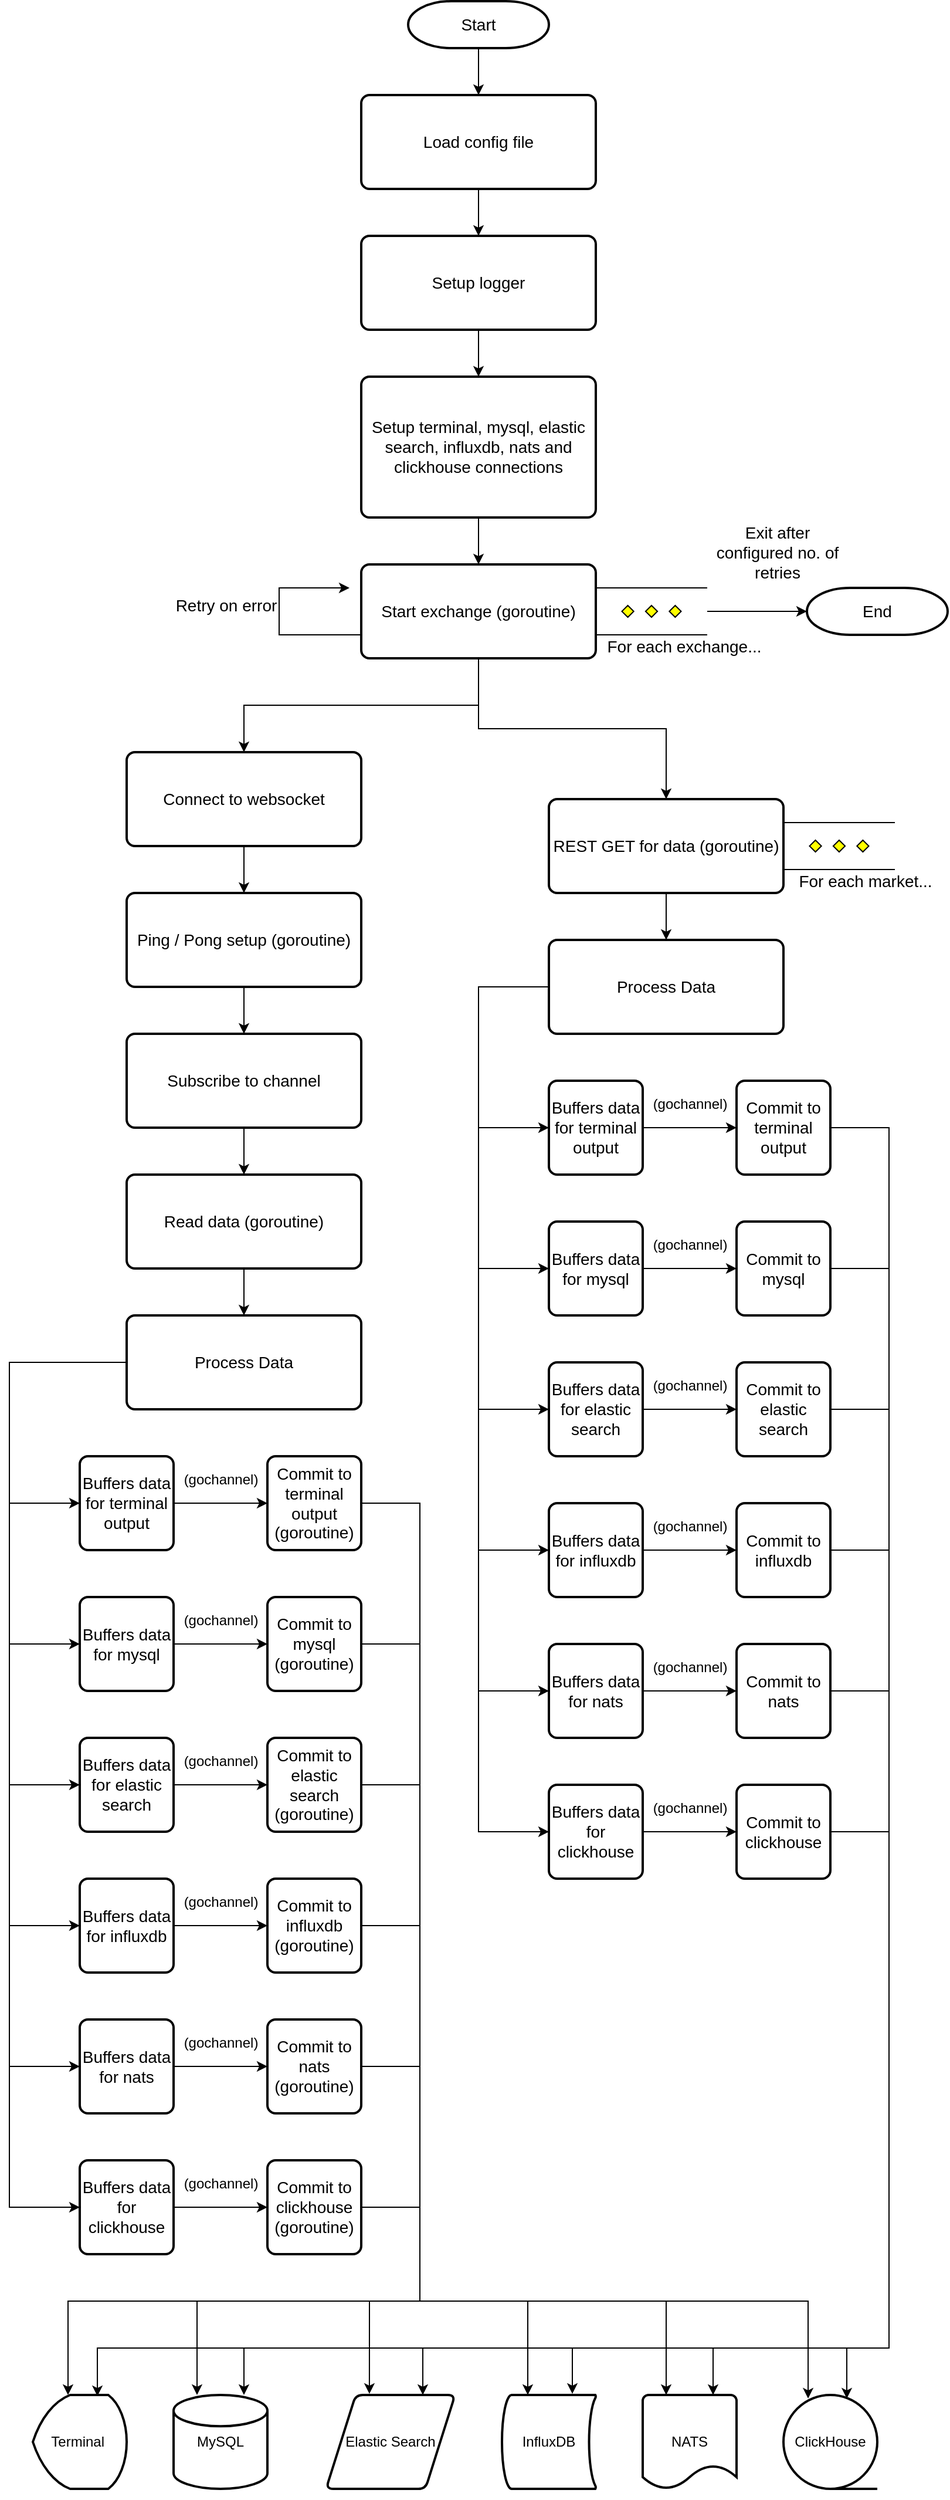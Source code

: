 <mxfile version="15.2.2" type="device"><diagram id="nj0SyaxEM5imVlr9Pog-" name="Page-1"><mxGraphModel dx="1350" dy="713" grid="1" gridSize="10" guides="1" tooltips="1" connect="1" arrows="1" fold="1" page="1" pageScale="1" pageWidth="827" pageHeight="1169" math="0" shadow="0"><root><mxCell id="0"/><mxCell id="1" parent="0"/><mxCell id="0Ran6_jZ-E7nEoarSWQj-3" value="" style="edgeStyle=orthogonalEdgeStyle;rounded=0;orthogonalLoop=1;jettySize=auto;html=1;" parent="1" source="0Ran6_jZ-E7nEoarSWQj-1" target="0Ran6_jZ-E7nEoarSWQj-2" edge="1"><mxGeometry relative="1" as="geometry"/></mxCell><mxCell id="0Ran6_jZ-E7nEoarSWQj-1" value="&lt;font style=&quot;font-size: 14px&quot;&gt;Start&lt;/font&gt;" style="strokeWidth=2;html=1;shape=mxgraph.flowchart.terminator;whiteSpace=wrap;" parent="1" vertex="1"><mxGeometry x="360" y="40" width="120" height="40" as="geometry"/></mxCell><mxCell id="0Ran6_jZ-E7nEoarSWQj-5" value="" style="edgeStyle=orthogonalEdgeStyle;rounded=0;orthogonalLoop=1;jettySize=auto;html=1;" parent="1" source="0Ran6_jZ-E7nEoarSWQj-2" target="0Ran6_jZ-E7nEoarSWQj-4" edge="1"><mxGeometry relative="1" as="geometry"/></mxCell><mxCell id="0Ran6_jZ-E7nEoarSWQj-2" value="&lt;font style=&quot;font-size: 14px&quot;&gt;Load config file&lt;/font&gt;" style="rounded=1;whiteSpace=wrap;html=1;absoluteArcSize=1;arcSize=14;strokeWidth=2;" parent="1" vertex="1"><mxGeometry x="320" y="120" width="200" height="80" as="geometry"/></mxCell><mxCell id="0Ran6_jZ-E7nEoarSWQj-19" value="" style="edgeStyle=orthogonalEdgeStyle;rounded=0;orthogonalLoop=1;jettySize=auto;html=1;" parent="1" source="0Ran6_jZ-E7nEoarSWQj-4" target="0Ran6_jZ-E7nEoarSWQj-18" edge="1"><mxGeometry relative="1" as="geometry"/></mxCell><mxCell id="0Ran6_jZ-E7nEoarSWQj-4" value="&lt;font style=&quot;font-size: 14px&quot;&gt;Setup logger&lt;/font&gt;" style="rounded=1;whiteSpace=wrap;html=1;absoluteArcSize=1;arcSize=14;strokeWidth=2;" parent="1" vertex="1"><mxGeometry x="320" y="240" width="200" height="80" as="geometry"/></mxCell><mxCell id="0Ran6_jZ-E7nEoarSWQj-7" style="edgeStyle=orthogonalEdgeStyle;rounded=0;orthogonalLoop=1;jettySize=auto;html=1;exitX=0.5;exitY=1;exitDx=0;exitDy=0;" parent="1" edge="1"><mxGeometry relative="1" as="geometry"><mxPoint x="180" y="440" as="sourcePoint"/><mxPoint x="180" y="440" as="targetPoint"/></mxGeometry></mxCell><mxCell id="0Ran6_jZ-E7nEoarSWQj-37" style="edgeStyle=orthogonalEdgeStyle;rounded=0;orthogonalLoop=1;jettySize=auto;html=1;" parent="1" source="0Ran6_jZ-E7nEoarSWQj-18" target="0Ran6_jZ-E7nEoarSWQj-27" edge="1"><mxGeometry relative="1" as="geometry"/></mxCell><mxCell id="0Ran6_jZ-E7nEoarSWQj-18" value="&lt;font style=&quot;font-size: 14px&quot;&gt;Setup terminal, mysql, elastic search, influxdb, nats and clickhouse connections&lt;/font&gt;" style="rounded=1;whiteSpace=wrap;html=1;absoluteArcSize=1;arcSize=14;strokeWidth=2;" parent="1" vertex="1"><mxGeometry x="320" y="360" width="200" height="120" as="geometry"/></mxCell><mxCell id="0Ran6_jZ-E7nEoarSWQj-30" value="" style="edgeStyle=orthogonalEdgeStyle;rounded=0;orthogonalLoop=1;jettySize=auto;html=1;" parent="1" source="0Ran6_jZ-E7nEoarSWQj-27" target="0Ran6_jZ-E7nEoarSWQj-29" edge="1"><mxGeometry relative="1" as="geometry"/></mxCell><mxCell id="0Ran6_jZ-E7nEoarSWQj-36" style="edgeStyle=orthogonalEdgeStyle;rounded=0;orthogonalLoop=1;jettySize=auto;html=1;entryX=0.5;entryY=0;entryDx=0;entryDy=0;" parent="1" source="0Ran6_jZ-E7nEoarSWQj-27" target="0Ran6_jZ-E7nEoarSWQj-31" edge="1"><mxGeometry relative="1" as="geometry"/></mxCell><mxCell id="0Ran6_jZ-E7nEoarSWQj-125" style="edgeStyle=orthogonalEdgeStyle;rounded=0;orthogonalLoop=1;jettySize=auto;html=1;exitX=0;exitY=0.75;exitDx=0;exitDy=0;" parent="1" source="0Ran6_jZ-E7nEoarSWQj-27" edge="1"><mxGeometry relative="1" as="geometry"><mxPoint x="310" y="540" as="targetPoint"/><Array as="points"><mxPoint x="250" y="580"/><mxPoint x="250" y="540"/></Array></mxGeometry></mxCell><mxCell id="0Ran6_jZ-E7nEoarSWQj-27" value="&lt;font style=&quot;font-size: 14px&quot;&gt;Start exchange (goroutine)&lt;/font&gt;" style="rounded=1;whiteSpace=wrap;html=1;absoluteArcSize=1;arcSize=14;strokeWidth=2;" parent="1" vertex="1"><mxGeometry x="320" y="520" width="200" height="80" as="geometry"/></mxCell><mxCell id="0Ran6_jZ-E7nEoarSWQj-42" value="" style="edgeStyle=orthogonalEdgeStyle;rounded=0;orthogonalLoop=1;jettySize=auto;html=1;" parent="1" source="0Ran6_jZ-E7nEoarSWQj-29" target="0Ran6_jZ-E7nEoarSWQj-38" edge="1"><mxGeometry relative="1" as="geometry"/></mxCell><mxCell id="0Ran6_jZ-E7nEoarSWQj-29" value="&lt;font style=&quot;font-size: 14px&quot;&gt;Connect to websocket&lt;/font&gt;" style="rounded=1;whiteSpace=wrap;html=1;absoluteArcSize=1;arcSize=14;strokeWidth=2;" parent="1" vertex="1"><mxGeometry x="120" y="680" width="200" height="80" as="geometry"/></mxCell><mxCell id="lPeJgbhAkTsA2DEErzRC-4" value="" style="edgeStyle=orthogonalEdgeStyle;rounded=0;orthogonalLoop=1;jettySize=auto;html=1;" parent="1" source="0Ran6_jZ-E7nEoarSWQj-31" target="lPeJgbhAkTsA2DEErzRC-3" edge="1"><mxGeometry relative="1" as="geometry"/></mxCell><mxCell id="0Ran6_jZ-E7nEoarSWQj-31" value="&lt;font style=&quot;font-size: 14px&quot;&gt;REST GET for data (goroutine)&lt;/font&gt;" style="rounded=1;whiteSpace=wrap;html=1;absoluteArcSize=1;arcSize=14;strokeWidth=2;" parent="1" vertex="1"><mxGeometry x="480" y="720" width="200" height="80" as="geometry"/></mxCell><mxCell id="0Ran6_jZ-E7nEoarSWQj-43" value="" style="edgeStyle=orthogonalEdgeStyle;rounded=0;orthogonalLoop=1;jettySize=auto;html=1;" parent="1" source="0Ran6_jZ-E7nEoarSWQj-38" target="0Ran6_jZ-E7nEoarSWQj-39" edge="1"><mxGeometry relative="1" as="geometry"/></mxCell><mxCell id="0Ran6_jZ-E7nEoarSWQj-38" value="&lt;font style=&quot;font-size: 14px&quot;&gt;Ping / Pong setup (goroutine)&lt;/font&gt;" style="rounded=1;whiteSpace=wrap;html=1;absoluteArcSize=1;arcSize=14;strokeWidth=2;" parent="1" vertex="1"><mxGeometry x="120" y="800" width="200" height="80" as="geometry"/></mxCell><mxCell id="0Ran6_jZ-E7nEoarSWQj-44" value="" style="edgeStyle=orthogonalEdgeStyle;rounded=0;orthogonalLoop=1;jettySize=auto;html=1;" parent="1" source="0Ran6_jZ-E7nEoarSWQj-39" target="0Ran6_jZ-E7nEoarSWQj-40" edge="1"><mxGeometry relative="1" as="geometry"/></mxCell><mxCell id="0Ran6_jZ-E7nEoarSWQj-39" value="&lt;font style=&quot;font-size: 14px&quot;&gt;Subscribe to channel&lt;/font&gt;" style="rounded=1;whiteSpace=wrap;html=1;absoluteArcSize=1;arcSize=14;strokeWidth=2;" parent="1" vertex="1"><mxGeometry x="120" y="920" width="200" height="80" as="geometry"/></mxCell><mxCell id="lPeJgbhAkTsA2DEErzRC-2" value="" style="edgeStyle=orthogonalEdgeStyle;rounded=0;orthogonalLoop=1;jettySize=auto;html=1;" parent="1" source="0Ran6_jZ-E7nEoarSWQj-40" target="0Ran6_jZ-E7nEoarSWQj-41" edge="1"><mxGeometry relative="1" as="geometry"/></mxCell><mxCell id="0Ran6_jZ-E7nEoarSWQj-40" value="&lt;font style=&quot;font-size: 14px&quot;&gt;Read data (goroutine)&lt;/font&gt;" style="rounded=1;whiteSpace=wrap;html=1;absoluteArcSize=1;arcSize=14;strokeWidth=2;" parent="1" vertex="1"><mxGeometry x="120" y="1040" width="200" height="80" as="geometry"/></mxCell><mxCell id="0GOr-FycC4wv-IRTNpeI-6" style="edgeStyle=orthogonalEdgeStyle;rounded=0;orthogonalLoop=1;jettySize=auto;html=1;entryX=0;entryY=0.5;entryDx=0;entryDy=0;" parent="1" source="0Ran6_jZ-E7nEoarSWQj-41" target="lPeJgbhAkTsA2DEErzRC-5" edge="1"><mxGeometry relative="1" as="geometry"><Array as="points"><mxPoint x="20" y="1200"/><mxPoint x="20" y="1320"/></Array></mxGeometry></mxCell><mxCell id="0GOr-FycC4wv-IRTNpeI-7" style="edgeStyle=orthogonalEdgeStyle;rounded=0;orthogonalLoop=1;jettySize=auto;html=1;entryX=0;entryY=0.5;entryDx=0;entryDy=0;" parent="1" source="0Ran6_jZ-E7nEoarSWQj-41" target="lPeJgbhAkTsA2DEErzRC-6" edge="1"><mxGeometry relative="1" as="geometry"><Array as="points"><mxPoint x="20" y="1200"/><mxPoint x="20" y="1440"/></Array></mxGeometry></mxCell><mxCell id="0GOr-FycC4wv-IRTNpeI-8" style="edgeStyle=orthogonalEdgeStyle;rounded=0;orthogonalLoop=1;jettySize=auto;html=1;entryX=0;entryY=0.5;entryDx=0;entryDy=0;" parent="1" source="0Ran6_jZ-E7nEoarSWQj-41" target="lPeJgbhAkTsA2DEErzRC-7" edge="1"><mxGeometry relative="1" as="geometry"><Array as="points"><mxPoint x="20" y="1200"/><mxPoint x="20" y="1560"/></Array></mxGeometry></mxCell><mxCell id="0GOr-FycC4wv-IRTNpeI-9" style="edgeStyle=orthogonalEdgeStyle;rounded=0;orthogonalLoop=1;jettySize=auto;html=1;entryX=0;entryY=0.5;entryDx=0;entryDy=0;" parent="1" source="0Ran6_jZ-E7nEoarSWQj-41" target="638JM8SUS4jUETbzMULe-2" edge="1"><mxGeometry relative="1" as="geometry"><Array as="points"><mxPoint x="20" y="1200"/><mxPoint x="20" y="1680"/></Array></mxGeometry></mxCell><mxCell id="0GOr-FycC4wv-IRTNpeI-10" style="edgeStyle=orthogonalEdgeStyle;rounded=0;orthogonalLoop=1;jettySize=auto;html=1;entryX=0;entryY=0.5;entryDx=0;entryDy=0;" parent="1" source="0Ran6_jZ-E7nEoarSWQj-41" target="0GOr-FycC4wv-IRTNpeI-1" edge="1"><mxGeometry relative="1" as="geometry"><Array as="points"><mxPoint x="20" y="1200"/><mxPoint x="20" y="1800"/></Array></mxGeometry></mxCell><mxCell id="Y1syIrDUX7Wak6PKTSCX-10" style="edgeStyle=orthogonalEdgeStyle;rounded=0;orthogonalLoop=1;jettySize=auto;html=1;entryX=0;entryY=0.5;entryDx=0;entryDy=0;" edge="1" parent="1" source="0Ran6_jZ-E7nEoarSWQj-41" target="Y1syIrDUX7Wak6PKTSCX-7"><mxGeometry relative="1" as="geometry"><mxPoint x="20" y="1920" as="targetPoint"/><Array as="points"><mxPoint x="20" y="1200"/><mxPoint x="20" y="1920"/></Array></mxGeometry></mxCell><mxCell id="0Ran6_jZ-E7nEoarSWQj-41" value="&lt;font style=&quot;font-size: 14px&quot;&gt;Process Data&lt;/font&gt;" style="rounded=1;whiteSpace=wrap;html=1;absoluteArcSize=1;arcSize=14;strokeWidth=2;" parent="1" vertex="1"><mxGeometry x="120" y="1160" width="200" height="80" as="geometry"/></mxCell><mxCell id="0Ran6_jZ-E7nEoarSWQj-128" style="edgeStyle=orthogonalEdgeStyle;rounded=0;orthogonalLoop=1;jettySize=auto;html=1;entryX=0;entryY=0.5;entryDx=0;entryDy=0;entryPerimeter=0;" parent="1" source="0Ran6_jZ-E7nEoarSWQj-46" target="0Ran6_jZ-E7nEoarSWQj-127" edge="1"><mxGeometry relative="1" as="geometry"/></mxCell><mxCell id="0Ran6_jZ-E7nEoarSWQj-46" value="" style="verticalLabelPosition=bottom;verticalAlign=top;html=1;shape=mxgraph.flowchart.parallel_mode;pointerEvents=1" parent="1" vertex="1"><mxGeometry x="520" y="540" width="95" height="40" as="geometry"/></mxCell><mxCell id="0Ran6_jZ-E7nEoarSWQj-47" value="&lt;font style=&quot;font-size: 14px&quot;&gt;For each exchange...&lt;/font&gt;" style="text;html=1;align=center;verticalAlign=middle;resizable=0;points=[];autosize=1;" parent="1" vertex="1"><mxGeometry x="520" y="580" width="150" height="20" as="geometry"/></mxCell><mxCell id="0Ran6_jZ-E7nEoarSWQj-53" value="" style="verticalLabelPosition=bottom;verticalAlign=top;html=1;shape=mxgraph.flowchart.parallel_mode;pointerEvents=1" parent="1" vertex="1"><mxGeometry x="680" y="740" width="95" height="40" as="geometry"/></mxCell><mxCell id="0Ran6_jZ-E7nEoarSWQj-58" value="&lt;font style=&quot;font-size: 14px&quot;&gt;For each market...&lt;/font&gt;" style="text;html=1;strokeColor=none;fillColor=none;align=center;verticalAlign=middle;whiteSpace=wrap;rounded=0;" parent="1" vertex="1"><mxGeometry x="690" y="770" width="120" height="40" as="geometry"/></mxCell><mxCell id="0Ran6_jZ-E7nEoarSWQj-126" value="&lt;font style=&quot;font-size: 14px&quot;&gt;Retry on error&lt;/font&gt;" style="text;html=1;strokeColor=none;fillColor=none;align=center;verticalAlign=middle;whiteSpace=wrap;rounded=0;" parent="1" vertex="1"><mxGeometry x="160" y="530" width="90" height="50" as="geometry"/></mxCell><mxCell id="0Ran6_jZ-E7nEoarSWQj-127" value="&lt;font style=&quot;font-size: 14px&quot;&gt;End&lt;/font&gt;" style="strokeWidth=2;html=1;shape=mxgraph.flowchart.terminator;whiteSpace=wrap;" parent="1" vertex="1"><mxGeometry x="700" y="540" width="120" height="40" as="geometry"/></mxCell><mxCell id="0Ran6_jZ-E7nEoarSWQj-129" value="&lt;font style=&quot;font-size: 14px&quot;&gt;Exit after configured no. of retries&lt;/font&gt;" style="text;html=1;strokeColor=none;fillColor=none;align=center;verticalAlign=middle;whiteSpace=wrap;rounded=0;" parent="1" vertex="1"><mxGeometry x="615" y="490" width="120" height="40" as="geometry"/></mxCell><mxCell id="0GOr-FycC4wv-IRTNpeI-12" style="edgeStyle=orthogonalEdgeStyle;rounded=0;orthogonalLoop=1;jettySize=auto;html=1;entryX=0;entryY=0.5;entryDx=0;entryDy=0;" parent="1" source="lPeJgbhAkTsA2DEErzRC-3" target="lPeJgbhAkTsA2DEErzRC-8" edge="1"><mxGeometry relative="1" as="geometry"><Array as="points"><mxPoint x="420" y="880"/><mxPoint x="420" y="1000"/></Array></mxGeometry></mxCell><mxCell id="0GOr-FycC4wv-IRTNpeI-13" style="edgeStyle=orthogonalEdgeStyle;rounded=0;orthogonalLoop=1;jettySize=auto;html=1;entryX=0;entryY=0.5;entryDx=0;entryDy=0;" parent="1" source="lPeJgbhAkTsA2DEErzRC-3" target="lPeJgbhAkTsA2DEErzRC-9" edge="1"><mxGeometry relative="1" as="geometry"><Array as="points"><mxPoint x="420" y="880"/><mxPoint x="420" y="1120"/></Array></mxGeometry></mxCell><mxCell id="0GOr-FycC4wv-IRTNpeI-15" style="edgeStyle=orthogonalEdgeStyle;rounded=0;orthogonalLoop=1;jettySize=auto;html=1;entryX=0;entryY=0.5;entryDx=0;entryDy=0;" parent="1" source="lPeJgbhAkTsA2DEErzRC-3" target="lPeJgbhAkTsA2DEErzRC-10" edge="1"><mxGeometry relative="1" as="geometry"><Array as="points"><mxPoint x="420" y="880"/><mxPoint x="420" y="1240"/></Array></mxGeometry></mxCell><mxCell id="0GOr-FycC4wv-IRTNpeI-16" style="edgeStyle=orthogonalEdgeStyle;rounded=0;orthogonalLoop=1;jettySize=auto;html=1;entryX=0;entryY=0.5;entryDx=0;entryDy=0;" parent="1" source="lPeJgbhAkTsA2DEErzRC-3" target="638JM8SUS4jUETbzMULe-10" edge="1"><mxGeometry relative="1" as="geometry"><Array as="points"><mxPoint x="420" y="880"/><mxPoint x="420" y="1360"/></Array></mxGeometry></mxCell><mxCell id="0GOr-FycC4wv-IRTNpeI-17" style="edgeStyle=orthogonalEdgeStyle;rounded=0;orthogonalLoop=1;jettySize=auto;html=1;entryX=0;entryY=0.5;entryDx=0;entryDy=0;" parent="1" source="lPeJgbhAkTsA2DEErzRC-3" target="0GOr-FycC4wv-IRTNpeI-3" edge="1"><mxGeometry relative="1" as="geometry"><Array as="points"><mxPoint x="420" y="880"/><mxPoint x="420" y="1480"/></Array></mxGeometry></mxCell><mxCell id="Y1syIrDUX7Wak6PKTSCX-15" style="edgeStyle=orthogonalEdgeStyle;rounded=0;orthogonalLoop=1;jettySize=auto;html=1;entryX=0;entryY=0.5;entryDx=0;entryDy=0;" edge="1" parent="1" source="lPeJgbhAkTsA2DEErzRC-3" target="Y1syIrDUX7Wak6PKTSCX-13"><mxGeometry relative="1" as="geometry"><Array as="points"><mxPoint x="420" y="880"/><mxPoint x="420" y="1600"/></Array></mxGeometry></mxCell><mxCell id="lPeJgbhAkTsA2DEErzRC-3" value="&lt;font style=&quot;font-size: 14px&quot;&gt;Process Data&lt;/font&gt;" style="rounded=1;whiteSpace=wrap;html=1;absoluteArcSize=1;arcSize=14;strokeWidth=2;" parent="1" vertex="1"><mxGeometry x="480" y="840" width="200" height="80" as="geometry"/></mxCell><mxCell id="0GOr-FycC4wv-IRTNpeI-22" style="edgeStyle=orthogonalEdgeStyle;rounded=0;orthogonalLoop=1;jettySize=auto;html=1;exitX=1;exitY=0.5;exitDx=0;exitDy=0;" parent="1" source="lPeJgbhAkTsA2DEErzRC-5" target="lPeJgbhAkTsA2DEErzRC-17" edge="1"><mxGeometry relative="1" as="geometry"/></mxCell><mxCell id="lPeJgbhAkTsA2DEErzRC-5" value="&lt;font style=&quot;font-size: 14px&quot;&gt;Buffers data for terminal output&lt;/font&gt;" style="rounded=1;whiteSpace=wrap;html=1;absoluteArcSize=1;arcSize=14;strokeWidth=2;" parent="1" vertex="1"><mxGeometry x="80" y="1280" width="80" height="80" as="geometry"/></mxCell><mxCell id="0GOr-FycC4wv-IRTNpeI-21" style="edgeStyle=orthogonalEdgeStyle;rounded=0;orthogonalLoop=1;jettySize=auto;html=1;entryX=0;entryY=0.5;entryDx=0;entryDy=0;" parent="1" source="lPeJgbhAkTsA2DEErzRC-6" target="lPeJgbhAkTsA2DEErzRC-18" edge="1"><mxGeometry relative="1" as="geometry"/></mxCell><mxCell id="lPeJgbhAkTsA2DEErzRC-6" value="&lt;font style=&quot;font-size: 14px&quot;&gt;Buffers data for mysql&lt;/font&gt;" style="rounded=1;whiteSpace=wrap;html=1;absoluteArcSize=1;arcSize=14;strokeWidth=2;" parent="1" vertex="1"><mxGeometry x="80" y="1400" width="80" height="80" as="geometry"/></mxCell><mxCell id="0GOr-FycC4wv-IRTNpeI-20" style="edgeStyle=orthogonalEdgeStyle;rounded=0;orthogonalLoop=1;jettySize=auto;html=1;exitX=1;exitY=0.5;exitDx=0;exitDy=0;entryX=0;entryY=0.5;entryDx=0;entryDy=0;" parent="1" source="lPeJgbhAkTsA2DEErzRC-7" target="lPeJgbhAkTsA2DEErzRC-19" edge="1"><mxGeometry relative="1" as="geometry"/></mxCell><mxCell id="lPeJgbhAkTsA2DEErzRC-7" value="&lt;font style=&quot;font-size: 14px&quot;&gt;Buffers data for elastic search&lt;/font&gt;" style="rounded=1;whiteSpace=wrap;html=1;absoluteArcSize=1;arcSize=14;strokeWidth=2;" parent="1" vertex="1"><mxGeometry x="80" y="1520" width="80" height="80" as="geometry"/></mxCell><mxCell id="0GOr-FycC4wv-IRTNpeI-23" style="edgeStyle=orthogonalEdgeStyle;rounded=0;orthogonalLoop=1;jettySize=auto;html=1;exitX=1;exitY=0.5;exitDx=0;exitDy=0;entryX=0;entryY=0.5;entryDx=0;entryDy=0;" parent="1" source="lPeJgbhAkTsA2DEErzRC-8" target="lPeJgbhAkTsA2DEErzRC-35" edge="1"><mxGeometry relative="1" as="geometry"/></mxCell><mxCell id="lPeJgbhAkTsA2DEErzRC-8" value="&lt;font style=&quot;font-size: 14px&quot;&gt;Buffers data for terminal output&lt;/font&gt;" style="rounded=1;whiteSpace=wrap;html=1;absoluteArcSize=1;arcSize=14;strokeWidth=2;" parent="1" vertex="1"><mxGeometry x="480" y="960" width="80" height="80" as="geometry"/></mxCell><mxCell id="0GOr-FycC4wv-IRTNpeI-24" style="edgeStyle=orthogonalEdgeStyle;rounded=0;orthogonalLoop=1;jettySize=auto;html=1;exitX=1;exitY=0.5;exitDx=0;exitDy=0;entryX=0;entryY=0.5;entryDx=0;entryDy=0;" parent="1" source="lPeJgbhAkTsA2DEErzRC-9" target="lPeJgbhAkTsA2DEErzRC-36" edge="1"><mxGeometry relative="1" as="geometry"/></mxCell><mxCell id="lPeJgbhAkTsA2DEErzRC-9" value="&lt;font style=&quot;font-size: 14px&quot;&gt;Buffers data for mysql&lt;/font&gt;" style="rounded=1;whiteSpace=wrap;html=1;absoluteArcSize=1;arcSize=14;strokeWidth=2;" parent="1" vertex="1"><mxGeometry x="480" y="1080" width="80" height="80" as="geometry"/></mxCell><mxCell id="0GOr-FycC4wv-IRTNpeI-25" style="edgeStyle=orthogonalEdgeStyle;rounded=0;orthogonalLoop=1;jettySize=auto;html=1;exitX=1;exitY=0.5;exitDx=0;exitDy=0;entryX=0;entryY=0.5;entryDx=0;entryDy=0;" parent="1" source="lPeJgbhAkTsA2DEErzRC-10" target="lPeJgbhAkTsA2DEErzRC-37" edge="1"><mxGeometry relative="1" as="geometry"/></mxCell><mxCell id="lPeJgbhAkTsA2DEErzRC-10" value="&lt;font style=&quot;font-size: 14px&quot;&gt;Buffers data for elastic search&lt;/font&gt;" style="rounded=1;whiteSpace=wrap;html=1;absoluteArcSize=1;arcSize=14;strokeWidth=2;" parent="1" vertex="1"><mxGeometry x="480" y="1200" width="80" height="80" as="geometry"/></mxCell><mxCell id="Y1syIrDUX7Wak6PKTSCX-26" style="edgeStyle=orthogonalEdgeStyle;rounded=0;orthogonalLoop=1;jettySize=auto;html=1;exitX=1;exitY=0.5;exitDx=0;exitDy=0;entryX=0.375;entryY=0;entryDx=0;entryDy=0;entryPerimeter=0;" edge="1" parent="1" source="lPeJgbhAkTsA2DEErzRC-17" target="lPeJgbhAkTsA2DEErzRC-41"><mxGeometry relative="1" as="geometry"><Array as="points"><mxPoint x="370" y="1320"/><mxPoint x="370" y="2000"/><mxPoint x="70" y="2000"/></Array></mxGeometry></mxCell><mxCell id="lPeJgbhAkTsA2DEErzRC-17" value="&lt;font style=&quot;font-size: 14px&quot;&gt;Commit to terminal output (goroutine)&lt;/font&gt;" style="rounded=1;whiteSpace=wrap;html=1;absoluteArcSize=1;arcSize=14;strokeWidth=2;" parent="1" vertex="1"><mxGeometry x="240" y="1280" width="80" height="80" as="geometry"/></mxCell><mxCell id="Y1syIrDUX7Wak6PKTSCX-28" style="edgeStyle=orthogonalEdgeStyle;rounded=0;orthogonalLoop=1;jettySize=auto;html=1;entryX=0.25;entryY=0;entryDx=0;entryDy=0;entryPerimeter=0;" edge="1" parent="1" source="lPeJgbhAkTsA2DEErzRC-18" target="lPeJgbhAkTsA2DEErzRC-42"><mxGeometry relative="1" as="geometry"><Array as="points"><mxPoint x="370" y="1440"/><mxPoint x="370" y="2000"/><mxPoint x="180" y="2000"/></Array></mxGeometry></mxCell><mxCell id="lPeJgbhAkTsA2DEErzRC-18" value="&lt;font style=&quot;font-size: 14px&quot;&gt;Commit to mysql (goroutine)&lt;/font&gt;" style="rounded=1;whiteSpace=wrap;html=1;absoluteArcSize=1;arcSize=14;strokeWidth=2;" parent="1" vertex="1"><mxGeometry x="240" y="1400" width="80" height="80" as="geometry"/></mxCell><mxCell id="Y1syIrDUX7Wak6PKTSCX-31" style="edgeStyle=orthogonalEdgeStyle;rounded=0;orthogonalLoop=1;jettySize=auto;html=1;entryX=0.336;entryY=-0.012;entryDx=0;entryDy=0;entryPerimeter=0;" edge="1" parent="1" source="lPeJgbhAkTsA2DEErzRC-19" target="lPeJgbhAkTsA2DEErzRC-43"><mxGeometry relative="1" as="geometry"><Array as="points"><mxPoint x="370" y="1560"/><mxPoint x="370" y="2000"/><mxPoint x="327" y="2000"/></Array></mxGeometry></mxCell><mxCell id="lPeJgbhAkTsA2DEErzRC-19" value="&lt;font style=&quot;font-size: 14px&quot;&gt;Commit to elastic search (goroutine)&lt;/font&gt;" style="rounded=1;whiteSpace=wrap;html=1;absoluteArcSize=1;arcSize=14;strokeWidth=2;" parent="1" vertex="1"><mxGeometry x="240" y="1520" width="80" height="80" as="geometry"/></mxCell><mxCell id="Y1syIrDUX7Wak6PKTSCX-34" style="edgeStyle=orthogonalEdgeStyle;rounded=0;orthogonalLoop=1;jettySize=auto;html=1;entryX=0.688;entryY=0.013;entryDx=0;entryDy=0;entryPerimeter=0;" edge="1" parent="1" source="lPeJgbhAkTsA2DEErzRC-35" target="lPeJgbhAkTsA2DEErzRC-41"><mxGeometry relative="1" as="geometry"><Array as="points"><mxPoint x="770" y="1000"/><mxPoint x="770" y="2040"/><mxPoint x="95" y="2040"/></Array></mxGeometry></mxCell><mxCell id="lPeJgbhAkTsA2DEErzRC-35" value="&lt;font style=&quot;font-size: 14px&quot;&gt;Commit to terminal output&lt;/font&gt;" style="rounded=1;whiteSpace=wrap;html=1;absoluteArcSize=1;arcSize=14;strokeWidth=2;" parent="1" vertex="1"><mxGeometry x="640" y="960" width="80" height="80" as="geometry"/></mxCell><mxCell id="Y1syIrDUX7Wak6PKTSCX-29" style="edgeStyle=orthogonalEdgeStyle;rounded=0;orthogonalLoop=1;jettySize=auto;html=1;exitX=1;exitY=0.5;exitDx=0;exitDy=0;entryX=0.75;entryY=0;entryDx=0;entryDy=0;entryPerimeter=0;" edge="1" parent="1" source="lPeJgbhAkTsA2DEErzRC-36" target="lPeJgbhAkTsA2DEErzRC-42"><mxGeometry relative="1" as="geometry"><Array as="points"><mxPoint x="770" y="1120"/><mxPoint x="770" y="2040"/><mxPoint x="220" y="2040"/></Array></mxGeometry></mxCell><mxCell id="lPeJgbhAkTsA2DEErzRC-36" value="&lt;font style=&quot;font-size: 14px&quot;&gt;Commit to mysql&lt;/font&gt;" style="rounded=1;whiteSpace=wrap;html=1;absoluteArcSize=1;arcSize=14;strokeWidth=2;" parent="1" vertex="1"><mxGeometry x="640" y="1080" width="80" height="80" as="geometry"/></mxCell><mxCell id="Y1syIrDUX7Wak6PKTSCX-32" style="edgeStyle=orthogonalEdgeStyle;rounded=0;orthogonalLoop=1;jettySize=auto;html=1;exitX=1;exitY=0.5;exitDx=0;exitDy=0;entryX=0.75;entryY=0;entryDx=0;entryDy=0;" edge="1" parent="1" source="lPeJgbhAkTsA2DEErzRC-37" target="lPeJgbhAkTsA2DEErzRC-43"><mxGeometry relative="1" as="geometry"><Array as="points"><mxPoint x="770" y="1240"/><mxPoint x="770" y="2040"/><mxPoint x="373" y="2040"/></Array></mxGeometry></mxCell><mxCell id="lPeJgbhAkTsA2DEErzRC-37" value="&lt;font style=&quot;font-size: 14px&quot;&gt;Commit to elastic search&lt;/font&gt;" style="rounded=1;whiteSpace=wrap;html=1;absoluteArcSize=1;arcSize=14;strokeWidth=2;" parent="1" vertex="1"><mxGeometry x="640" y="1200" width="80" height="80" as="geometry"/></mxCell><mxCell id="lPeJgbhAkTsA2DEErzRC-41" value="Terminal&amp;nbsp;" style="strokeWidth=2;html=1;shape=mxgraph.flowchart.display;whiteSpace=wrap;" parent="1" vertex="1"><mxGeometry x="40" y="2080" width="80" height="80" as="geometry"/></mxCell><mxCell id="lPeJgbhAkTsA2DEErzRC-42" value="MySQL" style="strokeWidth=2;html=1;shape=mxgraph.flowchart.database;whiteSpace=wrap;" parent="1" vertex="1"><mxGeometry x="160" y="2080" width="80" height="80" as="geometry"/></mxCell><mxCell id="lPeJgbhAkTsA2DEErzRC-43" value="Elastic Search" style="shape=parallelogram;html=1;strokeWidth=2;perimeter=parallelogramPerimeter;whiteSpace=wrap;rounded=1;arcSize=12;size=0.23;" parent="1" vertex="1"><mxGeometry x="290" y="2080" width="110" height="80" as="geometry"/></mxCell><mxCell id="lPeJgbhAkTsA2DEErzRC-45" style="edgeStyle=orthogonalEdgeStyle;rounded=0;orthogonalLoop=1;jettySize=auto;html=1;exitX=0.5;exitY=1;exitDx=0;exitDy=0;exitPerimeter=0;" parent="1" source="lPeJgbhAkTsA2DEErzRC-42" target="lPeJgbhAkTsA2DEErzRC-42" edge="1"><mxGeometry relative="1" as="geometry"/></mxCell><mxCell id="638JM8SUS4jUETbzMULe-1" value="InfluxDB" style="strokeWidth=2;html=1;shape=mxgraph.flowchart.stored_data;whiteSpace=wrap;" parent="1" vertex="1"><mxGeometry x="440" y="2080" width="80" height="80" as="geometry"/></mxCell><mxCell id="0GOr-FycC4wv-IRTNpeI-19" style="edgeStyle=orthogonalEdgeStyle;rounded=0;orthogonalLoop=1;jettySize=auto;html=1;" parent="1" source="638JM8SUS4jUETbzMULe-2" target="638JM8SUS4jUETbzMULe-7" edge="1"><mxGeometry relative="1" as="geometry"/></mxCell><mxCell id="638JM8SUS4jUETbzMULe-2" value="&lt;font style=&quot;font-size: 14px&quot;&gt;Buffers data for influxdb&lt;/font&gt;" style="rounded=1;whiteSpace=wrap;html=1;absoluteArcSize=1;arcSize=14;strokeWidth=2;" parent="1" vertex="1"><mxGeometry x="80" y="1640" width="80" height="80" as="geometry"/></mxCell><mxCell id="Y1syIrDUX7Wak6PKTSCX-38" style="edgeStyle=orthogonalEdgeStyle;rounded=0;orthogonalLoop=1;jettySize=auto;html=1;entryX=0.275;entryY=0;entryDx=0;entryDy=0;entryPerimeter=0;" edge="1" parent="1" source="638JM8SUS4jUETbzMULe-7" target="638JM8SUS4jUETbzMULe-1"><mxGeometry relative="1" as="geometry"><Array as="points"><mxPoint x="370" y="1680"/><mxPoint x="370" y="2000"/><mxPoint x="462" y="2000"/></Array></mxGeometry></mxCell><mxCell id="638JM8SUS4jUETbzMULe-7" value="&lt;font style=&quot;font-size: 14px&quot;&gt;Commit to influxdb (goroutine)&lt;/font&gt;" style="rounded=1;whiteSpace=wrap;html=1;absoluteArcSize=1;arcSize=14;strokeWidth=2;" parent="1" vertex="1"><mxGeometry x="240" y="1640" width="80" height="80" as="geometry"/></mxCell><mxCell id="0GOr-FycC4wv-IRTNpeI-26" style="edgeStyle=orthogonalEdgeStyle;rounded=0;orthogonalLoop=1;jettySize=auto;html=1;exitX=1;exitY=0.5;exitDx=0;exitDy=0;entryX=0;entryY=0.5;entryDx=0;entryDy=0;" parent="1" source="638JM8SUS4jUETbzMULe-10" target="638JM8SUS4jUETbzMULe-11" edge="1"><mxGeometry relative="1" as="geometry"/></mxCell><mxCell id="638JM8SUS4jUETbzMULe-10" value="&lt;font style=&quot;font-size: 14px&quot;&gt;Buffers data for influxdb&lt;/font&gt;" style="rounded=1;whiteSpace=wrap;html=1;absoluteArcSize=1;arcSize=14;strokeWidth=2;" parent="1" vertex="1"><mxGeometry x="480" y="1320" width="80" height="80" as="geometry"/></mxCell><mxCell id="Y1syIrDUX7Wak6PKTSCX-46" style="edgeStyle=orthogonalEdgeStyle;rounded=0;orthogonalLoop=1;jettySize=auto;html=1;entryX=0.75;entryY=-0.012;entryDx=0;entryDy=0;entryPerimeter=0;" edge="1" parent="1" source="638JM8SUS4jUETbzMULe-11" target="638JM8SUS4jUETbzMULe-1"><mxGeometry relative="1" as="geometry"><Array as="points"><mxPoint x="770" y="1360"/><mxPoint x="770" y="2040"/><mxPoint x="500" y="2040"/></Array></mxGeometry></mxCell><mxCell id="638JM8SUS4jUETbzMULe-11" value="&lt;font style=&quot;font-size: 14px&quot;&gt;Commit to influxdb&lt;/font&gt;" style="rounded=1;whiteSpace=wrap;html=1;absoluteArcSize=1;arcSize=14;strokeWidth=2;" parent="1" vertex="1"><mxGeometry x="640" y="1320" width="80" height="80" as="geometry"/></mxCell><mxCell id="0GOr-FycC4wv-IRTNpeI-18" style="edgeStyle=orthogonalEdgeStyle;rounded=0;orthogonalLoop=1;jettySize=auto;html=1;exitX=1;exitY=0.5;exitDx=0;exitDy=0;entryX=0;entryY=0.5;entryDx=0;entryDy=0;" parent="1" source="0GOr-FycC4wv-IRTNpeI-1" target="0GOr-FycC4wv-IRTNpeI-2" edge="1"><mxGeometry relative="1" as="geometry"/></mxCell><mxCell id="0GOr-FycC4wv-IRTNpeI-1" value="&lt;font style=&quot;font-size: 14px&quot;&gt;Buffers data for nats&lt;/font&gt;" style="rounded=1;whiteSpace=wrap;html=1;absoluteArcSize=1;arcSize=14;strokeWidth=2;" parent="1" vertex="1"><mxGeometry x="80" y="1760" width="80" height="80" as="geometry"/></mxCell><mxCell id="Y1syIrDUX7Wak6PKTSCX-39" style="edgeStyle=orthogonalEdgeStyle;rounded=0;orthogonalLoop=1;jettySize=auto;html=1;exitX=1;exitY=0.5;exitDx=0;exitDy=0;entryX=0.25;entryY=0;entryDx=0;entryDy=0;entryPerimeter=0;" edge="1" parent="1" source="0GOr-FycC4wv-IRTNpeI-2" target="0GOr-FycC4wv-IRTNpeI-5"><mxGeometry relative="1" as="geometry"><Array as="points"><mxPoint x="370" y="1800"/><mxPoint x="370" y="2000"/><mxPoint x="580" y="2000"/></Array></mxGeometry></mxCell><mxCell id="0GOr-FycC4wv-IRTNpeI-2" value="&lt;font style=&quot;font-size: 14px&quot;&gt;Commit to nats (goroutine)&lt;/font&gt;" style="rounded=1;whiteSpace=wrap;html=1;absoluteArcSize=1;arcSize=14;strokeWidth=2;" parent="1" vertex="1"><mxGeometry x="240" y="1760" width="80" height="80" as="geometry"/></mxCell><mxCell id="0GOr-FycC4wv-IRTNpeI-27" style="edgeStyle=orthogonalEdgeStyle;rounded=0;orthogonalLoop=1;jettySize=auto;html=1;exitX=1;exitY=0.5;exitDx=0;exitDy=0;entryX=0;entryY=0.5;entryDx=0;entryDy=0;" parent="1" source="0GOr-FycC4wv-IRTNpeI-3" target="0GOr-FycC4wv-IRTNpeI-4" edge="1"><mxGeometry relative="1" as="geometry"/></mxCell><mxCell id="0GOr-FycC4wv-IRTNpeI-3" value="&lt;font style=&quot;font-size: 14px&quot;&gt;Buffers data for nats&lt;/font&gt;" style="rounded=1;whiteSpace=wrap;html=1;absoluteArcSize=1;arcSize=14;strokeWidth=2;" parent="1" vertex="1"><mxGeometry x="480" y="1440" width="80" height="80" as="geometry"/></mxCell><mxCell id="Y1syIrDUX7Wak6PKTSCX-45" style="edgeStyle=orthogonalEdgeStyle;rounded=0;orthogonalLoop=1;jettySize=auto;html=1;entryX=0.75;entryY=0;entryDx=0;entryDy=0;entryPerimeter=0;" edge="1" parent="1" source="0GOr-FycC4wv-IRTNpeI-4" target="0GOr-FycC4wv-IRTNpeI-5"><mxGeometry relative="1" as="geometry"><Array as="points"><mxPoint x="770" y="1480"/><mxPoint x="770" y="2040"/><mxPoint x="620" y="2040"/></Array></mxGeometry></mxCell><mxCell id="0GOr-FycC4wv-IRTNpeI-4" value="&lt;font style=&quot;font-size: 14px&quot;&gt;Commit to nats&lt;/font&gt;" style="rounded=1;whiteSpace=wrap;html=1;absoluteArcSize=1;arcSize=14;strokeWidth=2;" parent="1" vertex="1"><mxGeometry x="640" y="1440" width="80" height="80" as="geometry"/></mxCell><mxCell id="0GOr-FycC4wv-IRTNpeI-5" value="NATS" style="strokeWidth=2;html=1;shape=mxgraph.flowchart.document2;whiteSpace=wrap;size=0.25;" parent="1" vertex="1"><mxGeometry x="560" y="2080" width="80" height="80" as="geometry"/></mxCell><mxCell id="0GOr-FycC4wv-IRTNpeI-55" value="&lt;font style=&quot;font-size: 12px&quot;&gt;(gochannel)&lt;/font&gt;" style="text;html=1;align=center;verticalAlign=middle;resizable=0;points=[];autosize=1;strokeColor=none;" parent="1" vertex="1"><mxGeometry x="160" y="1290" width="80" height="20" as="geometry"/></mxCell><mxCell id="0GOr-FycC4wv-IRTNpeI-56" value="(gochannel)" style="text;html=1;align=center;verticalAlign=middle;resizable=0;points=[];autosize=1;strokeColor=none;" parent="1" vertex="1"><mxGeometry x="160" y="1410" width="80" height="20" as="geometry"/></mxCell><mxCell id="0GOr-FycC4wv-IRTNpeI-57" value="(gochannel)" style="text;html=1;align=center;verticalAlign=middle;resizable=0;points=[];autosize=1;strokeColor=none;" parent="1" vertex="1"><mxGeometry x="160" y="1530" width="80" height="20" as="geometry"/></mxCell><mxCell id="0GOr-FycC4wv-IRTNpeI-58" value="(gochannel)" style="text;html=1;align=center;verticalAlign=middle;resizable=0;points=[];autosize=1;strokeColor=none;" parent="1" vertex="1"><mxGeometry x="160" y="1650" width="80" height="20" as="geometry"/></mxCell><mxCell id="0GOr-FycC4wv-IRTNpeI-59" value="(gochannel)" style="text;html=1;align=center;verticalAlign=middle;resizable=0;points=[];autosize=1;strokeColor=none;" parent="1" vertex="1"><mxGeometry x="160" y="1770" width="80" height="20" as="geometry"/></mxCell><mxCell id="0GOr-FycC4wv-IRTNpeI-60" value="(gochannel)" style="text;html=1;align=center;verticalAlign=middle;resizable=0;points=[];autosize=1;strokeColor=none;" parent="1" vertex="1"><mxGeometry x="560" y="970" width="80" height="20" as="geometry"/></mxCell><mxCell id="0GOr-FycC4wv-IRTNpeI-61" value="(gochannel)" style="text;html=1;align=center;verticalAlign=middle;resizable=0;points=[];autosize=1;strokeColor=none;" parent="1" vertex="1"><mxGeometry x="560" y="1090" width="80" height="20" as="geometry"/></mxCell><mxCell id="0GOr-FycC4wv-IRTNpeI-62" value="(gochannel)" style="text;html=1;align=center;verticalAlign=middle;resizable=0;points=[];autosize=1;strokeColor=none;" parent="1" vertex="1"><mxGeometry x="560" y="1210" width="80" height="20" as="geometry"/></mxCell><mxCell id="0GOr-FycC4wv-IRTNpeI-63" value="(gochannel)" style="text;html=1;align=center;verticalAlign=middle;resizable=0;points=[];autosize=1;strokeColor=none;" parent="1" vertex="1"><mxGeometry x="560" y="1330" width="80" height="20" as="geometry"/></mxCell><mxCell id="0GOr-FycC4wv-IRTNpeI-64" value="(gochannel)" style="text;html=1;align=center;verticalAlign=middle;resizable=0;points=[];autosize=1;strokeColor=none;" parent="1" vertex="1"><mxGeometry x="560" y="1450" width="80" height="20" as="geometry"/></mxCell><mxCell id="Y1syIrDUX7Wak6PKTSCX-4" value="ClickHouse" style="strokeWidth=2;html=1;shape=mxgraph.flowchart.sequential_data;whiteSpace=wrap;" vertex="1" parent="1"><mxGeometry x="680" y="2080" width="80" height="80" as="geometry"/></mxCell><mxCell id="Y1syIrDUX7Wak6PKTSCX-11" value="" style="edgeStyle=orthogonalEdgeStyle;rounded=0;orthogonalLoop=1;jettySize=auto;html=1;" edge="1" parent="1" source="Y1syIrDUX7Wak6PKTSCX-7" target="Y1syIrDUX7Wak6PKTSCX-8"><mxGeometry relative="1" as="geometry"/></mxCell><mxCell id="Y1syIrDUX7Wak6PKTSCX-7" value="&lt;font style=&quot;font-size: 14px&quot;&gt;Buffers data for clickhouse&lt;/font&gt;" style="rounded=1;whiteSpace=wrap;html=1;absoluteArcSize=1;arcSize=14;strokeWidth=2;" vertex="1" parent="1"><mxGeometry x="80" y="1880" width="80" height="80" as="geometry"/></mxCell><mxCell id="Y1syIrDUX7Wak6PKTSCX-42" style="edgeStyle=orthogonalEdgeStyle;rounded=0;orthogonalLoop=1;jettySize=auto;html=1;entryX=0.263;entryY=0.038;entryDx=0;entryDy=0;entryPerimeter=0;" edge="1" parent="1" source="Y1syIrDUX7Wak6PKTSCX-8" target="Y1syIrDUX7Wak6PKTSCX-4"><mxGeometry relative="1" as="geometry"><Array as="points"><mxPoint x="370" y="1920"/><mxPoint x="370" y="2000"/><mxPoint x="701" y="2000"/></Array></mxGeometry></mxCell><mxCell id="Y1syIrDUX7Wak6PKTSCX-8" value="&lt;font style=&quot;font-size: 14px&quot;&gt;Commit to clickhouse (goroutine)&lt;/font&gt;" style="rounded=1;whiteSpace=wrap;html=1;absoluteArcSize=1;arcSize=14;strokeWidth=2;" vertex="1" parent="1"><mxGeometry x="240" y="1880" width="80" height="80" as="geometry"/></mxCell><mxCell id="Y1syIrDUX7Wak6PKTSCX-12" value="(gochannel)" style="text;html=1;align=center;verticalAlign=middle;resizable=0;points=[];autosize=1;strokeColor=none;" vertex="1" parent="1"><mxGeometry x="160" y="1890" width="80" height="20" as="geometry"/></mxCell><mxCell id="Y1syIrDUX7Wak6PKTSCX-16" value="" style="edgeStyle=orthogonalEdgeStyle;rounded=0;orthogonalLoop=1;jettySize=auto;html=1;" edge="1" parent="1" source="Y1syIrDUX7Wak6PKTSCX-13" target="Y1syIrDUX7Wak6PKTSCX-14"><mxGeometry relative="1" as="geometry"/></mxCell><mxCell id="Y1syIrDUX7Wak6PKTSCX-13" value="&lt;font style=&quot;font-size: 14px&quot;&gt;Buffers data for clickhouse&lt;/font&gt;" style="rounded=1;whiteSpace=wrap;html=1;absoluteArcSize=1;arcSize=14;strokeWidth=2;" vertex="1" parent="1"><mxGeometry x="480" y="1560" width="80" height="80" as="geometry"/></mxCell><mxCell id="Y1syIrDUX7Wak6PKTSCX-44" style="edgeStyle=orthogonalEdgeStyle;rounded=0;orthogonalLoop=1;jettySize=auto;html=1;entryX=0.675;entryY=0.038;entryDx=0;entryDy=0;entryPerimeter=0;" edge="1" parent="1" source="Y1syIrDUX7Wak6PKTSCX-14" target="Y1syIrDUX7Wak6PKTSCX-4"><mxGeometry relative="1" as="geometry"><Array as="points"><mxPoint x="770" y="1600"/><mxPoint x="770" y="2040"/><mxPoint x="734" y="2040"/></Array></mxGeometry></mxCell><mxCell id="Y1syIrDUX7Wak6PKTSCX-14" value="&lt;font style=&quot;font-size: 14px&quot;&gt;Commit to clickhouse&lt;/font&gt;" style="rounded=1;whiteSpace=wrap;html=1;absoluteArcSize=1;arcSize=14;strokeWidth=2;" vertex="1" parent="1"><mxGeometry x="640" y="1560" width="80" height="80" as="geometry"/></mxCell><mxCell id="Y1syIrDUX7Wak6PKTSCX-17" value="(gochannel)" style="text;html=1;align=center;verticalAlign=middle;resizable=0;points=[];autosize=1;strokeColor=none;" vertex="1" parent="1"><mxGeometry x="560" y="1570" width="80" height="20" as="geometry"/></mxCell></root></mxGraphModel></diagram></mxfile>